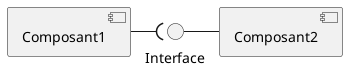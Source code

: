 @startuml
skinparam backgroundcolor transparent
component Composant1
component Composant2
circle Interface

Composant1 -r-( Interface
Interface -r- Composant2
@enduml